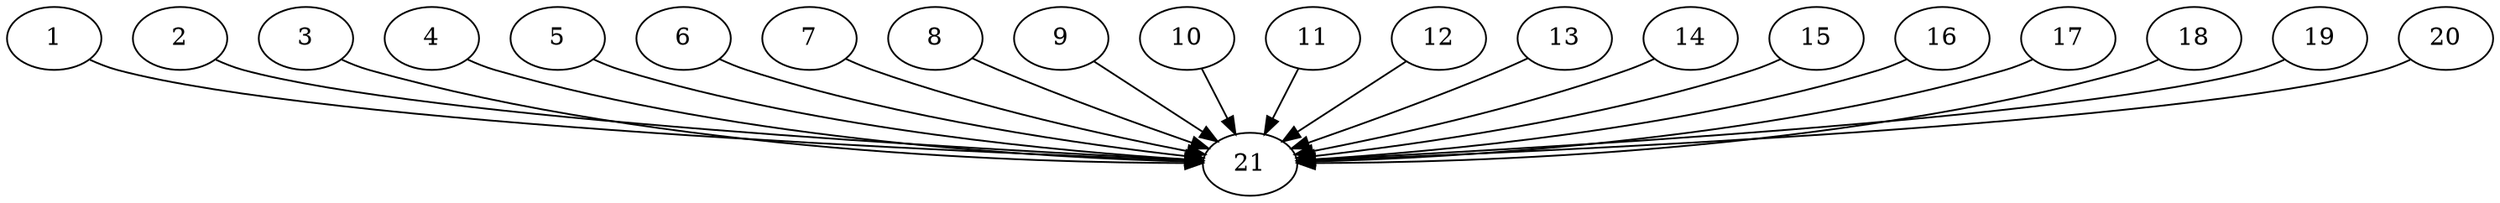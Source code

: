 digraph "Join_Nodes_21_CCR_1.97_WeightType_Random" {
	1	 [Weight=2];
	21	 [Weight=6];
	1 -> 21	 [Weight=3];
	2	 [Weight=6];
	2 -> 21	 [Weight=15];
	3	 [Weight=10];
	3 -> 21	 [Weight=10];
	4	 [Weight=3];
	4 -> 21	 [Weight=9];
	5	 [Weight=7];
	5 -> 21	 [Weight=14];
	6	 [Weight=2];
	6 -> 21	 [Weight=12];
	7	 [Weight=7];
	7 -> 21	 [Weight=10];
	8	 [Weight=3];
	8 -> 21	 [Weight=15];
	9	 [Weight=6];
	9 -> 21	 [Weight=5];
	10	 [Weight=3];
	10 -> 21	 [Weight=7];
	11	 [Weight=8];
	11 -> 21	 [Weight=10];
	12	 [Weight=4];
	12 -> 21	 [Weight=15];
	13	 [Weight=2];
	13 -> 21	 [Weight=17];
	14	 [Weight=8];
	14 -> 21	 [Weight=10];
	15	 [Weight=4];
	15 -> 21	 [Weight=10];
	16	 [Weight=6];
	16 -> 21	 [Weight=5];
	17	 [Weight=2];
	17 -> 21	 [Weight=15];
	18	 [Weight=4];
	18 -> 21	 [Weight=7];
	19	 [Weight=5];
	19 -> 21	 [Weight=3];
	20	 [Weight=3];
	20 -> 21	 [Weight=7];
}
